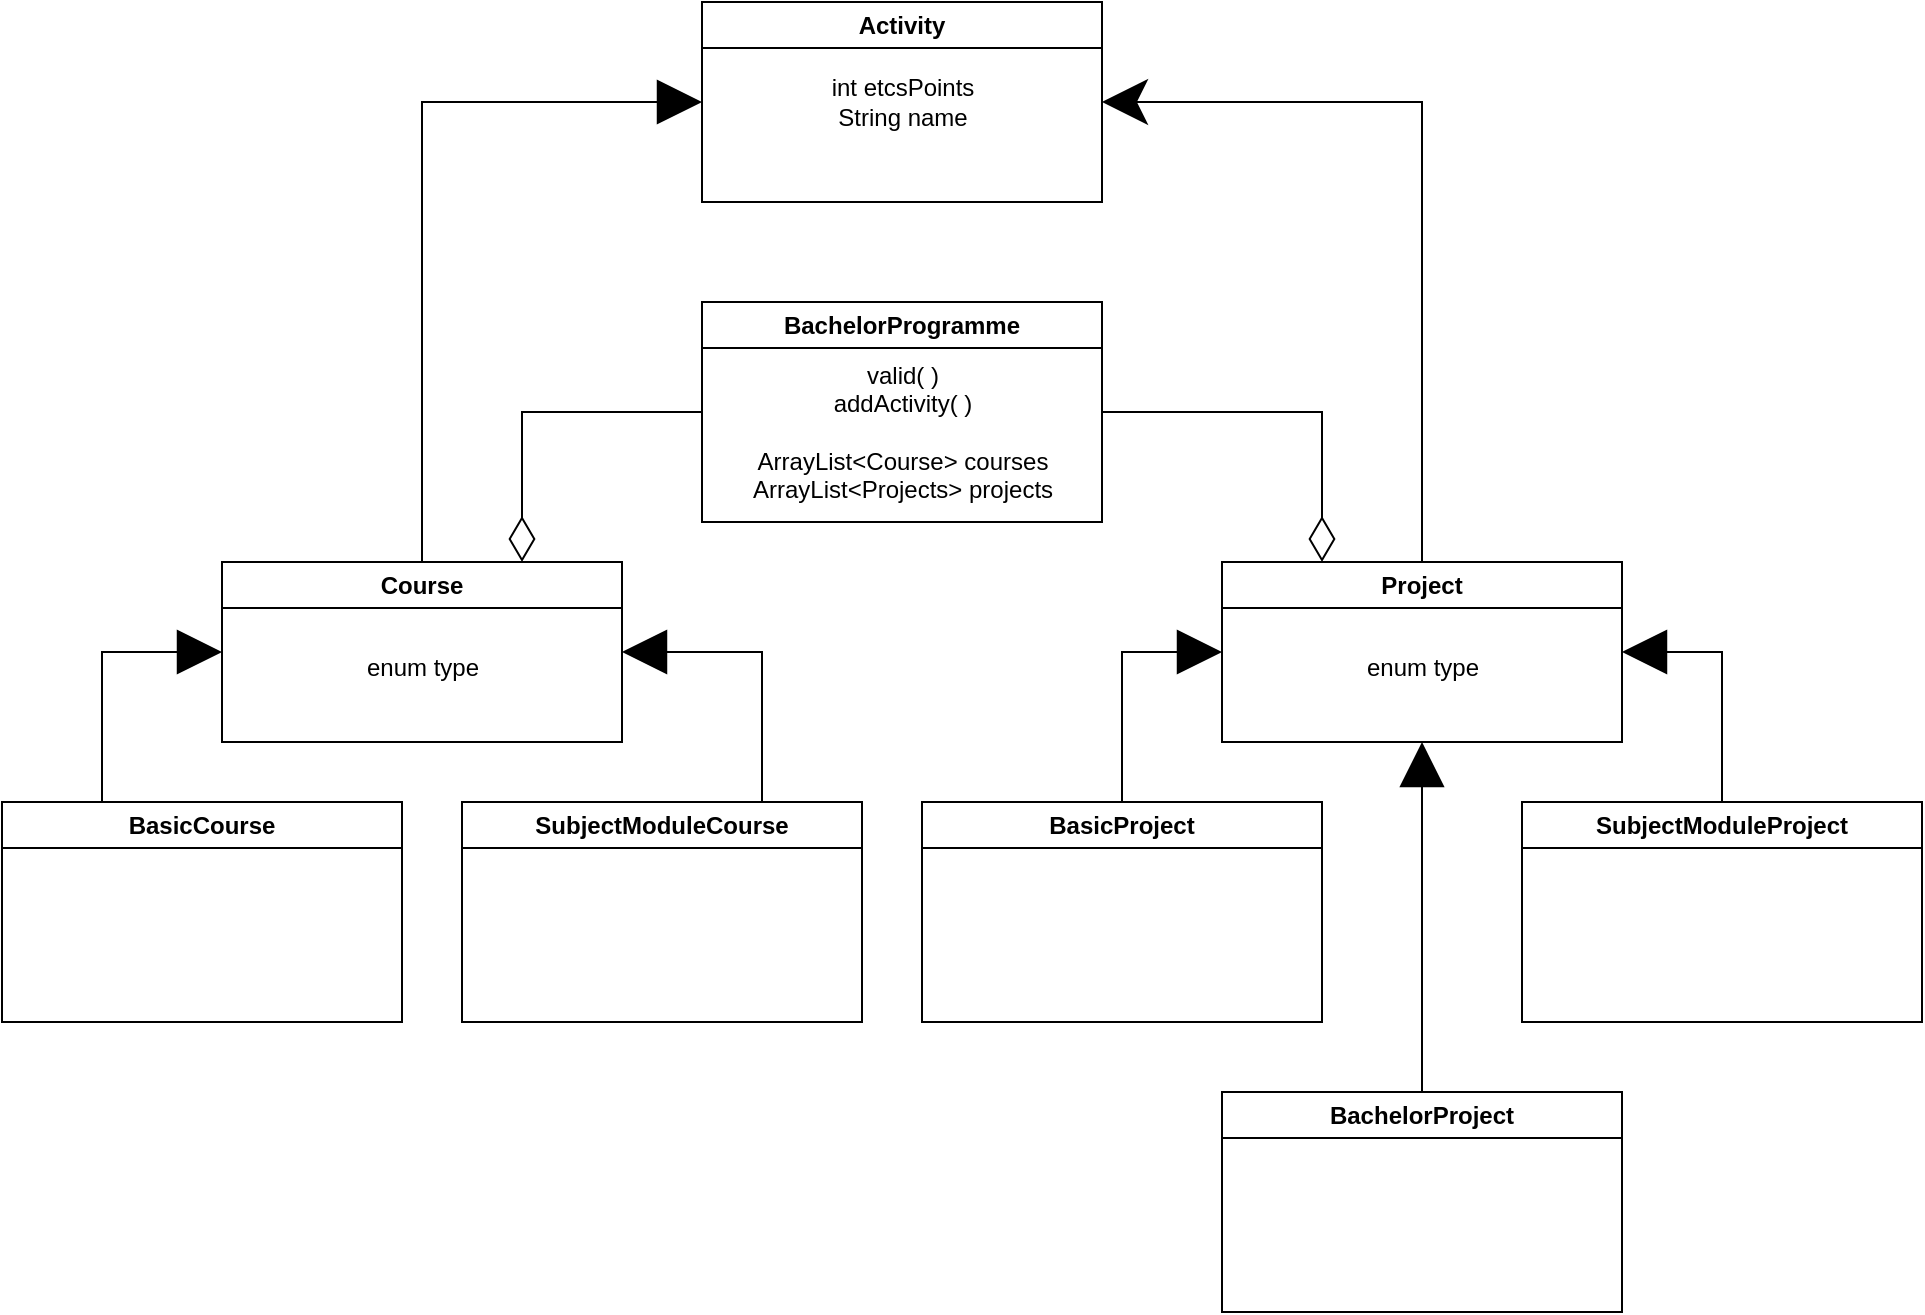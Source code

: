 <mxfile version="24.0.0" type="device">
  <diagram name="Page-1" id="LPkqd591wQ85U-48jlPK">
    <mxGraphModel dx="1984" dy="706" grid="1" gridSize="10" guides="1" tooltips="1" connect="1" arrows="1" fold="1" page="1" pageScale="1" pageWidth="850" pageHeight="1100" math="0" shadow="0">
      <root>
        <mxCell id="0" />
        <mxCell id="1" parent="0" />
        <mxCell id="II0VG81Jx7Dy573jg7az-2" value="Activity" style="swimlane;whiteSpace=wrap;html=1;" vertex="1" parent="1">
          <mxGeometry x="120" y="20" width="200" height="100" as="geometry" />
        </mxCell>
        <mxCell id="II0VG81Jx7Dy573jg7az-26" value="&lt;div&gt;int etcsPoints&lt;/div&gt;&lt;div&gt;String name&lt;br&gt;&lt;/div&gt;" style="text;html=1;align=center;verticalAlign=middle;resizable=0;points=[];autosize=1;strokeColor=none;fillColor=none;" vertex="1" parent="II0VG81Jx7Dy573jg7az-2">
          <mxGeometry x="55" y="30" width="90" height="40" as="geometry" />
        </mxCell>
        <mxCell id="II0VG81Jx7Dy573jg7az-15" style="edgeStyle=orthogonalEdgeStyle;rounded=0;orthogonalLoop=1;jettySize=auto;html=1;exitX=0.5;exitY=0;exitDx=0;exitDy=0;entryX=0;entryY=0.5;entryDx=0;entryDy=0;endArrow=block;endFill=1;endSize=20;" edge="1" parent="1" source="II0VG81Jx7Dy573jg7az-3" target="II0VG81Jx7Dy573jg7az-2">
          <mxGeometry relative="1" as="geometry">
            <Array as="points">
              <mxPoint x="-20" y="70" />
            </Array>
          </mxGeometry>
        </mxCell>
        <mxCell id="II0VG81Jx7Dy573jg7az-3" value="Course" style="swimlane;whiteSpace=wrap;html=1;" vertex="1" parent="1">
          <mxGeometry x="-120" y="300" width="200" height="90" as="geometry" />
        </mxCell>
        <mxCell id="II0VG81Jx7Dy573jg7az-27" value="enum type" style="text;html=1;align=center;verticalAlign=middle;resizable=0;points=[];autosize=1;strokeColor=none;fillColor=none;" vertex="1" parent="II0VG81Jx7Dy573jg7az-3">
          <mxGeometry x="60" y="38" width="80" height="30" as="geometry" />
        </mxCell>
        <mxCell id="II0VG81Jx7Dy573jg7az-16" style="edgeStyle=orthogonalEdgeStyle;rounded=0;orthogonalLoop=1;jettySize=auto;html=1;exitX=0.5;exitY=0;exitDx=0;exitDy=0;entryX=1;entryY=0.5;entryDx=0;entryDy=0;endSize=20;" edge="1" parent="1" source="II0VG81Jx7Dy573jg7az-4" target="II0VG81Jx7Dy573jg7az-2">
          <mxGeometry relative="1" as="geometry" />
        </mxCell>
        <mxCell id="II0VG81Jx7Dy573jg7az-4" value="Project" style="swimlane;whiteSpace=wrap;html=1;" vertex="1" parent="1">
          <mxGeometry x="380" y="300" width="200" height="90" as="geometry" />
        </mxCell>
        <mxCell id="II0VG81Jx7Dy573jg7az-28" value="enum type" style="text;html=1;align=center;verticalAlign=middle;resizable=0;points=[];autosize=1;strokeColor=none;fillColor=none;" vertex="1" parent="II0VG81Jx7Dy573jg7az-4">
          <mxGeometry x="60" y="38" width="80" height="30" as="geometry" />
        </mxCell>
        <mxCell id="II0VG81Jx7Dy573jg7az-13" style="edgeStyle=orthogonalEdgeStyle;rounded=0;orthogonalLoop=1;jettySize=auto;html=1;exitX=0.25;exitY=0;exitDx=0;exitDy=0;entryX=0;entryY=0.5;entryDx=0;entryDy=0;endArrow=block;endFill=1;endSize=20;" edge="1" parent="1" source="II0VG81Jx7Dy573jg7az-5" target="II0VG81Jx7Dy573jg7az-3">
          <mxGeometry relative="1" as="geometry" />
        </mxCell>
        <mxCell id="II0VG81Jx7Dy573jg7az-5" value="BasicCourse" style="swimlane;whiteSpace=wrap;html=1;" vertex="1" parent="1">
          <mxGeometry x="-230" y="420" width="200" height="110" as="geometry" />
        </mxCell>
        <mxCell id="II0VG81Jx7Dy573jg7az-14" style="edgeStyle=orthogonalEdgeStyle;rounded=0;orthogonalLoop=1;jettySize=auto;html=1;exitX=0.75;exitY=0;exitDx=0;exitDy=0;entryX=1;entryY=0.5;entryDx=0;entryDy=0;endArrow=block;endFill=1;endSize=20;" edge="1" parent="1" source="II0VG81Jx7Dy573jg7az-6" target="II0VG81Jx7Dy573jg7az-3">
          <mxGeometry relative="1" as="geometry" />
        </mxCell>
        <mxCell id="II0VG81Jx7Dy573jg7az-6" value="SubjectModuleCourse" style="swimlane;whiteSpace=wrap;html=1;" vertex="1" parent="1">
          <mxGeometry y="420" width="200" height="110" as="geometry" />
        </mxCell>
        <mxCell id="II0VG81Jx7Dy573jg7az-21" style="edgeStyle=orthogonalEdgeStyle;rounded=0;orthogonalLoop=1;jettySize=auto;html=1;exitX=0.5;exitY=0;exitDx=0;exitDy=0;entryX=0;entryY=0.5;entryDx=0;entryDy=0;endArrow=block;endFill=1;endSize=20;" edge="1" parent="1" source="II0VG81Jx7Dy573jg7az-8" target="II0VG81Jx7Dy573jg7az-4">
          <mxGeometry relative="1" as="geometry" />
        </mxCell>
        <mxCell id="II0VG81Jx7Dy573jg7az-8" value="BasicProject" style="swimlane;whiteSpace=wrap;html=1;" vertex="1" parent="1">
          <mxGeometry x="230" y="420" width="200" height="110" as="geometry" />
        </mxCell>
        <mxCell id="II0VG81Jx7Dy573jg7az-20" style="edgeStyle=orthogonalEdgeStyle;rounded=0;orthogonalLoop=1;jettySize=auto;html=1;exitX=0.5;exitY=0;exitDx=0;exitDy=0;entryX=1;entryY=0.5;entryDx=0;entryDy=0;endArrow=block;endFill=1;endSize=20;" edge="1" parent="1" source="II0VG81Jx7Dy573jg7az-9" target="II0VG81Jx7Dy573jg7az-4">
          <mxGeometry relative="1" as="geometry" />
        </mxCell>
        <mxCell id="II0VG81Jx7Dy573jg7az-9" value="SubjectModuleProject" style="swimlane;whiteSpace=wrap;html=1;" vertex="1" parent="1">
          <mxGeometry x="530" y="420" width="200" height="110" as="geometry" />
        </mxCell>
        <mxCell id="II0VG81Jx7Dy573jg7az-18" style="edgeStyle=orthogonalEdgeStyle;rounded=0;orthogonalLoop=1;jettySize=auto;html=1;exitX=0.5;exitY=0;exitDx=0;exitDy=0;entryX=0.5;entryY=1;entryDx=0;entryDy=0;endArrow=block;endFill=1;endSize=20;" edge="1" parent="1" source="II0VG81Jx7Dy573jg7az-10" target="II0VG81Jx7Dy573jg7az-4">
          <mxGeometry relative="1" as="geometry" />
        </mxCell>
        <mxCell id="II0VG81Jx7Dy573jg7az-10" value="BachelorProject" style="swimlane;whiteSpace=wrap;html=1;" vertex="1" parent="1">
          <mxGeometry x="380" y="565" width="200" height="110" as="geometry" />
        </mxCell>
        <mxCell id="II0VG81Jx7Dy573jg7az-22" style="edgeStyle=orthogonalEdgeStyle;rounded=0;orthogonalLoop=1;jettySize=auto;html=1;exitX=0;exitY=0.5;exitDx=0;exitDy=0;entryX=0.75;entryY=0;entryDx=0;entryDy=0;endArrow=diamondThin;endFill=0;endSize=20;" edge="1" parent="1" source="II0VG81Jx7Dy573jg7az-11" target="II0VG81Jx7Dy573jg7az-3">
          <mxGeometry relative="1" as="geometry" />
        </mxCell>
        <mxCell id="II0VG81Jx7Dy573jg7az-23" style="edgeStyle=orthogonalEdgeStyle;rounded=0;orthogonalLoop=1;jettySize=auto;html=1;exitX=1;exitY=0.5;exitDx=0;exitDy=0;entryX=0.25;entryY=0;entryDx=0;entryDy=0;endArrow=diamondThin;endFill=0;endSize=20;" edge="1" parent="1" source="II0VG81Jx7Dy573jg7az-11" target="II0VG81Jx7Dy573jg7az-4">
          <mxGeometry relative="1" as="geometry" />
        </mxCell>
        <mxCell id="II0VG81Jx7Dy573jg7az-11" value="BachelorProgramme" style="swimlane;whiteSpace=wrap;html=1;" vertex="1" parent="1">
          <mxGeometry x="120" y="170" width="200" height="110" as="geometry" />
        </mxCell>
        <mxCell id="II0VG81Jx7Dy573jg7az-24" value="&lt;div&gt;valid( )&lt;/div&gt;&lt;div&gt;addActivity( )&lt;br&gt;&lt;/div&gt;&lt;div&gt;&lt;br&gt;&lt;/div&gt;&lt;div&gt;ArrayList&amp;lt;Course&amp;gt; courses&lt;/div&gt;&lt;div&gt;ArrayList&amp;lt;Projects&amp;gt; projects&lt;br&gt;&lt;/div&gt;" style="text;html=1;align=center;verticalAlign=middle;resizable=0;points=[];autosize=1;strokeColor=none;fillColor=none;" vertex="1" parent="II0VG81Jx7Dy573jg7az-11">
          <mxGeometry x="15" y="20" width="170" height="90" as="geometry" />
        </mxCell>
      </root>
    </mxGraphModel>
  </diagram>
</mxfile>
